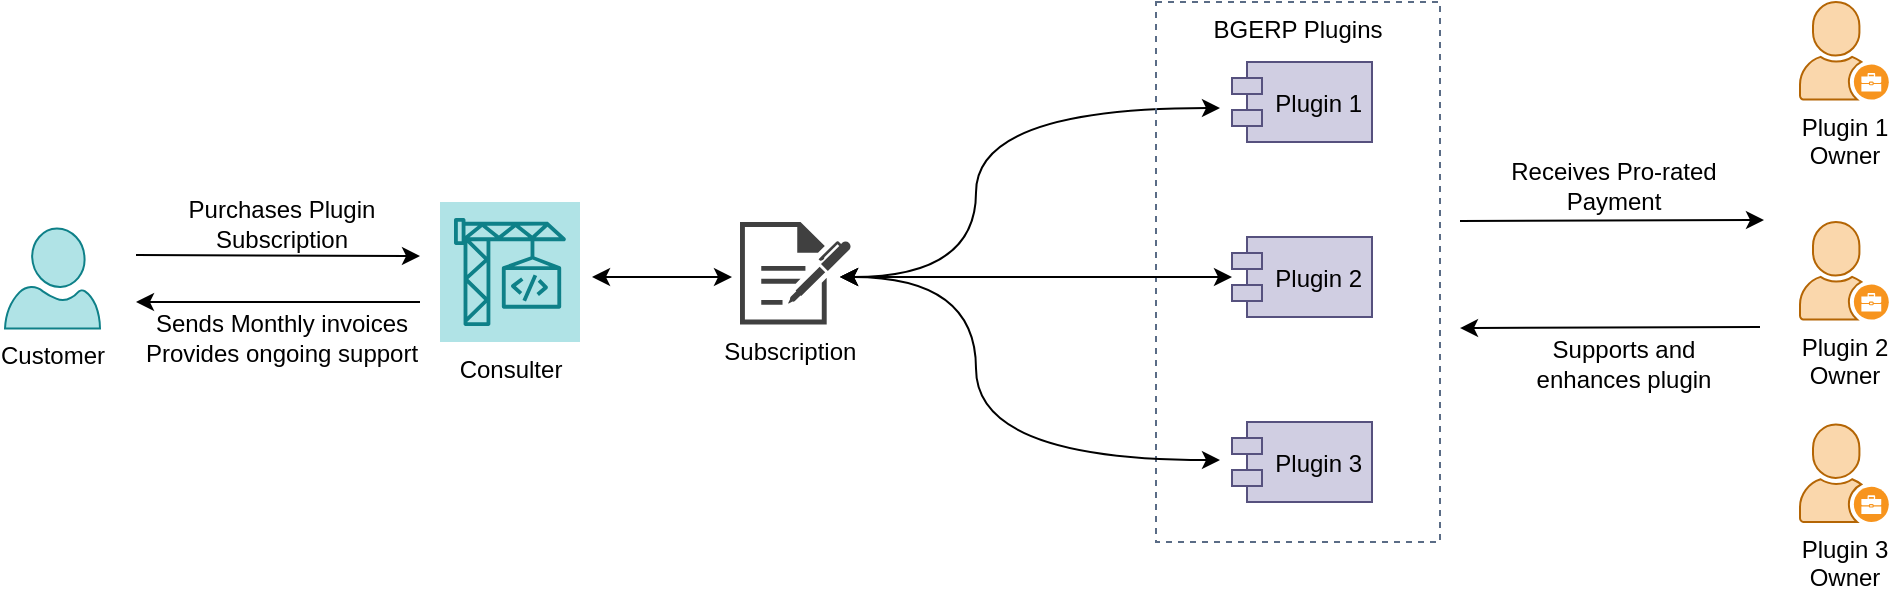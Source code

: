 <mxfile compressed="false" version="21.6.5" type="device" pages="2">
  <diagram id="-YQtXBwrtJD2vOdr6RwO" name="Page-2">
    <mxGraphModel dx="2485" dy="838" grid="1" gridSize="10" guides="1" tooltips="1" connect="1" arrows="1" fold="1" page="1" pageScale="1" pageWidth="827" pageHeight="1169" math="0" shadow="0">
      <root>
        <mxCell id="DSBpvsaAotULgExrWG27-0" />
        <mxCell id="DSBpvsaAotULgExrWG27-1" parent="DSBpvsaAotULgExrWG27-0" />
        <mxCell id="785O34qDf-zVEBAu9AOr-14" style="edgeStyle=orthogonalEdgeStyle;curved=1;rounded=0;orthogonalLoop=1;jettySize=auto;html=1;entryX=0;entryY=0.5;entryDx=0;entryDy=0;startArrow=classic;startFill=1;" parent="DSBpvsaAotULgExrWG27-1" edge="1">
          <mxGeometry relative="1" as="geometry">
            <mxPoint x="-434" y="187.5" as="sourcePoint" />
            <mxPoint x="-364" y="187.5" as="targetPoint" />
          </mxGeometry>
        </mxCell>
        <mxCell id="785O34qDf-zVEBAu9AOr-17" style="edgeStyle=orthogonalEdgeStyle;curved=1;rounded=0;orthogonalLoop=1;jettySize=auto;html=1;exitX=1;exitY=0.5;exitDx=0;exitDy=0;startArrow=classic;startFill=1;" parent="DSBpvsaAotULgExrWG27-1" edge="1">
          <mxGeometry relative="1" as="geometry">
            <Array as="points">
              <mxPoint x="-242" y="188" />
              <mxPoint x="-242" y="103" />
            </Array>
            <mxPoint x="-120" y="103" as="targetPoint" />
            <mxPoint x="-310" y="187.5" as="sourcePoint" />
          </mxGeometry>
        </mxCell>
        <mxCell id="785O34qDf-zVEBAu9AOr-6" value="BGERP Plugins" style="fillColor=none;strokeColor=#5A6C86;dashed=1;verticalAlign=top;fontStyle=0;fontColor=#000000;" parent="DSBpvsaAotULgExrWG27-1" vertex="1">
          <mxGeometry x="-152" y="50" width="142" height="270" as="geometry" />
        </mxCell>
        <mxCell id="785O34qDf-zVEBAu9AOr-24" value="" style="endArrow=classic;html=1;rounded=0;curved=1;" parent="DSBpvsaAotULgExrWG27-1" edge="1">
          <mxGeometry width="50" height="50" relative="1" as="geometry">
            <mxPoint x="-662" y="176.5" as="sourcePoint" />
            <mxPoint x="-520" y="177" as="targetPoint" />
          </mxGeometry>
        </mxCell>
        <mxCell id="785O34qDf-zVEBAu9AOr-26" value="Purchases Plugin &lt;br&gt;Subscription" style="text;html=1;strokeColor=none;fillColor=none;align=center;verticalAlign=middle;whiteSpace=wrap;rounded=0;" parent="DSBpvsaAotULgExrWG27-1" vertex="1">
          <mxGeometry x="-649" y="146.25" width="120" height="30" as="geometry" />
        </mxCell>
        <mxCell id="785O34qDf-zVEBAu9AOr-27" value="" style="endArrow=classic;html=1;rounded=0;curved=1;" parent="DSBpvsaAotULgExrWG27-1" edge="1">
          <mxGeometry width="50" height="50" relative="1" as="geometry">
            <mxPoint x="-520" y="200" as="sourcePoint" />
            <mxPoint x="-662.0" y="200" as="targetPoint" />
          </mxGeometry>
        </mxCell>
        <mxCell id="785O34qDf-zVEBAu9AOr-28" value="Sends Monthly invoices&lt;br&gt;Provides ongoing support" style="text;html=1;strokeColor=none;fillColor=none;align=center;verticalAlign=middle;whiteSpace=wrap;rounded=0;" parent="DSBpvsaAotULgExrWG27-1" vertex="1">
          <mxGeometry x="-668" y="203" width="158" height="30" as="geometry" />
        </mxCell>
        <mxCell id="785O34qDf-zVEBAu9AOr-29" value="Receives Pro-rated &lt;br&gt;Payment" style="text;html=1;strokeColor=none;fillColor=none;align=center;verticalAlign=middle;whiteSpace=wrap;rounded=0;fontSize=12;" parent="DSBpvsaAotULgExrWG27-1" vertex="1">
          <mxGeometry x="-4" y="129" width="162" height="25" as="geometry" />
        </mxCell>
        <mxCell id="785O34qDf-zVEBAu9AOr-30" value="" style="endArrow=classic;html=1;rounded=0;curved=1;" parent="DSBpvsaAotULgExrWG27-1" edge="1">
          <mxGeometry width="50" height="50" relative="1" as="geometry">
            <mxPoint y="159.52" as="sourcePoint" />
            <mxPoint x="152" y="159.02" as="targetPoint" />
          </mxGeometry>
        </mxCell>
        <mxCell id="785O34qDf-zVEBAu9AOr-31" value="" style="endArrow=classic;html=1;rounded=0;curved=1;" parent="DSBpvsaAotULgExrWG27-1" edge="1">
          <mxGeometry width="50" height="50" relative="1" as="geometry">
            <mxPoint x="150" y="212.52" as="sourcePoint" />
            <mxPoint x="-2.274e-13" y="213.02" as="targetPoint" />
          </mxGeometry>
        </mxCell>
        <mxCell id="785O34qDf-zVEBAu9AOr-32" value="Supports and &lt;br&gt;enhances plugin" style="text;html=1;strokeColor=none;fillColor=none;align=center;verticalAlign=middle;whiteSpace=wrap;rounded=0;" parent="DSBpvsaAotULgExrWG27-1" vertex="1">
          <mxGeometry x="21" y="217.5" width="122" height="27" as="geometry" />
        </mxCell>
        <mxCell id="DV32VEBp2_xvAdngHaSN-0" style="edgeStyle=orthogonalEdgeStyle;curved=1;rounded=0;orthogonalLoop=1;jettySize=auto;html=1;exitX=1;exitY=0.5;exitDx=0;exitDy=0;startArrow=classic;startFill=1;" parent="DSBpvsaAotULgExrWG27-1" edge="1">
          <mxGeometry relative="1" as="geometry">
            <mxPoint x="-310" y="187.5" as="sourcePoint" />
            <mxPoint x="-114" y="187.5" as="targetPoint" />
            <Array as="points">
              <mxPoint x="-262" y="188" />
              <mxPoint x="-262" y="188" />
            </Array>
          </mxGeometry>
        </mxCell>
        <mxCell id="DV32VEBp2_xvAdngHaSN-4" style="edgeStyle=orthogonalEdgeStyle;curved=1;rounded=0;orthogonalLoop=1;jettySize=auto;html=1;exitX=1;exitY=0.5;exitDx=0;exitDy=0;startArrow=classic;startFill=1;" parent="DSBpvsaAotULgExrWG27-1" edge="1">
          <mxGeometry relative="1" as="geometry">
            <mxPoint x="-310" y="187.5" as="sourcePoint" />
            <mxPoint x="-120" y="279" as="targetPoint" />
            <Array as="points">
              <mxPoint x="-242" y="188" />
              <mxPoint x="-242" y="279" />
            </Array>
          </mxGeometry>
        </mxCell>
        <mxCell id="81CI9wWh9y6hFNezA99m-2" value="Customer" style="verticalLabelPosition=bottom;html=1;verticalAlign=top;align=center;strokeColor=#0e8088;fillColor=#b0e3e6;shape=mxgraph.azure.user;labelBackgroundColor=none;" parent="DSBpvsaAotULgExrWG27-1" vertex="1">
          <mxGeometry x="-727.5" y="163.25" width="47.5" height="50" as="geometry" />
        </mxCell>
        <mxCell id="81CI9wWh9y6hFNezA99m-6" value="Plugin 1&lt;br&gt;Owner" style="shadow=0;dashed=0;html=1;strokeColor=#b46504;fillColor=#fad7ac;labelPosition=center;verticalLabelPosition=bottom;verticalAlign=top;align=center;outlineConnect=0;shape=mxgraph.veeam.company_owner;labelBackgroundColor=none;direction=east;" parent="DSBpvsaAotULgExrWG27-1" vertex="1">
          <mxGeometry x="170" y="50" width="44.4" height="48.8" as="geometry" />
        </mxCell>
        <mxCell id="81CI9wWh9y6hFNezA99m-8" value="Plugin 2&lt;br&gt;Owner" style="shadow=0;dashed=0;html=1;strokeColor=#b46504;fillColor=#fad7ac;labelPosition=center;verticalLabelPosition=bottom;verticalAlign=top;align=center;outlineConnect=0;shape=mxgraph.veeam.company_owner;labelBackgroundColor=none;direction=east;" parent="DSBpvsaAotULgExrWG27-1" vertex="1">
          <mxGeometry x="170" y="160" width="44.4" height="48.8" as="geometry" />
        </mxCell>
        <mxCell id="81CI9wWh9y6hFNezA99m-9" value="Plugin 3&lt;br&gt;Owner" style="shadow=0;dashed=0;html=1;strokeColor=#b46504;fillColor=#fad7ac;labelPosition=center;verticalLabelPosition=bottom;verticalAlign=top;align=center;outlineConnect=0;shape=mxgraph.veeam.company_owner;labelBackgroundColor=none;direction=east;" parent="DSBpvsaAotULgExrWG27-1" vertex="1">
          <mxGeometry x="170" y="261.2" width="44.4" height="48.8" as="geometry" />
        </mxCell>
        <mxCell id="81CI9wWh9y6hFNezA99m-13" value="Plugin 1 " style="shape=module;align=left;spacingLeft=20;align=center;verticalAlign=middle;labelBackgroundColor=none;fillColor=#d0cee2;jettyWidth=15;jettyHeight=8;strokeColor=#56517e;" parent="DSBpvsaAotULgExrWG27-1" vertex="1">
          <mxGeometry x="-114" y="80" width="70" height="40" as="geometry" />
        </mxCell>
        <mxCell id="81CI9wWh9y6hFNezA99m-14" value="Plugin 2 " style="shape=module;align=left;spacingLeft=20;align=center;verticalAlign=middle;labelBackgroundColor=none;fillColor=#d0cee2;jettyWidth=15;jettyHeight=8;strokeColor=#56517e;" parent="DSBpvsaAotULgExrWG27-1" vertex="1">
          <mxGeometry x="-114" y="167.5" width="70" height="40" as="geometry" />
        </mxCell>
        <mxCell id="81CI9wWh9y6hFNezA99m-15" value="Plugin 3 " style="shape=module;align=left;spacingLeft=20;align=center;verticalAlign=middle;labelBackgroundColor=none;fillColor=#d0cee2;jettyWidth=15;jettyHeight=8;strokeColor=#56517e;" parent="DSBpvsaAotULgExrWG27-1" vertex="1">
          <mxGeometry x="-114" y="260" width="70" height="40" as="geometry" />
        </mxCell>
        <mxCell id="81CI9wWh9y6hFNezA99m-18" value="Consulter" style="sketch=0;points=[[0,0,0],[0.25,0,0],[0.5,0,0],[0.75,0,0],[1,0,0],[0,1,0],[0.25,1,0],[0.5,1,0],[0.75,1,0],[1,1,0],[0,0.25,0],[0,0.5,0],[0,0.75,0],[1,0.25,0],[1,0.5,0],[1,0.75,0]];outlineConnect=0;gradientDirection=north;fillColor=#b0e3e6;strokeColor=#0e8088;dashed=0;verticalLabelPosition=bottom;verticalAlign=top;align=center;html=1;fontSize=12;fontStyle=0;aspect=fixed;shape=mxgraph.aws4.resourceIcon;resIcon=mxgraph.aws4.codebuild;labelBackgroundColor=none;" parent="DSBpvsaAotULgExrWG27-1" vertex="1">
          <mxGeometry x="-510" y="150" width="70" height="70" as="geometry" />
        </mxCell>
        <mxCell id="PVHrfgfan3T_3VmkMEsB-1" value="Subscription&amp;nbsp;&amp;nbsp;" style="sketch=0;pointerEvents=1;shadow=0;dashed=0;html=1;strokeColor=none;fillColor=#404040;labelPosition=center;verticalLabelPosition=bottom;verticalAlign=top;outlineConnect=0;align=center;shape=mxgraph.office.concepts.sign_up;" parent="DSBpvsaAotULgExrWG27-1" vertex="1">
          <mxGeometry x="-360" y="160" width="55.56" height="51.2" as="geometry" />
        </mxCell>
      </root>
    </mxGraphModel>
  </diagram>
  <diagram id="6tY0Vj5RdtnJcPItD3VR" name="Page-1">
    <mxGraphModel dx="1186" dy="587" grid="1" gridSize="10" guides="1" tooltips="1" connect="1" arrows="1" fold="1" page="1" pageScale="1" pageWidth="850" pageHeight="1100" math="0" shadow="0">
      <root>
        <mxCell id="0" />
        <mxCell id="1" parent="0" />
        <mxCell id="0R1qAQ1jFFHAe7dVqIl4-91" value="" style="edgeStyle=elbowEdgeStyle;elbow=horizontal;endArrow=classic;html=1;strokeWidth=2;entryX=0;entryY=0;entryDx=0;entryDy=0;strokeColor=#CC6600;dashed=1;" parent="1" target="0R1qAQ1jFFHAe7dVqIl4-65" edge="1">
          <mxGeometry width="50" height="50" relative="1" as="geometry">
            <mxPoint x="160" y="320" as="sourcePoint" />
            <mxPoint x="210" y="270" as="targetPoint" />
            <Array as="points">
              <mxPoint x="300" y="350" />
            </Array>
          </mxGeometry>
        </mxCell>
        <mxCell id="0R1qAQ1jFFHAe7dVqIl4-85" value="" style="curved=1;endArrow=classic;html=1;dashed=1;strokeWidth=2;strokeColor=#CC6600;entryX=0;entryY=0.5;entryDx=0;entryDy=0;" parent="1" target="0R1qAQ1jFFHAe7dVqIl4-84" edge="1">
          <mxGeometry width="50" height="50" relative="1" as="geometry">
            <mxPoint x="630" y="100" as="sourcePoint" />
            <mxPoint x="690" y="40" as="targetPoint" />
            <Array as="points">
              <mxPoint x="630" y="80" />
              <mxPoint x="660" y="59" />
            </Array>
          </mxGeometry>
        </mxCell>
        <mxCell id="0R1qAQ1jFFHAe7dVqIl4-58" value="" style="edgeStyle=elbowEdgeStyle;elbow=horizontal;endArrow=classic;html=1;dashed=1;entryX=0;entryY=1;entryDx=0;entryDy=0;strokeWidth=2;strokeColor=#CC6600;" parent="1" source="0R1qAQ1jFFHAe7dVqIl4-11" target="0R1qAQ1jFFHAe7dVqIl4-54" edge="1">
          <mxGeometry width="50" height="50" relative="1" as="geometry">
            <mxPoint x="430" y="250" as="sourcePoint" />
            <mxPoint x="340" y="170" as="targetPoint" />
            <Array as="points">
              <mxPoint x="300" y="140" />
            </Array>
          </mxGeometry>
        </mxCell>
        <mxCell id="0R1qAQ1jFFHAe7dVqIl4-11" value="" style="shape=mxgraph.bpmn.user_task;html=1;outlineConnect=0;fillColor=#FFD1A8;" parent="1" vertex="1">
          <mxGeometry x="130" y="90" width="30" height="30" as="geometry" />
        </mxCell>
        <mxCell id="0R1qAQ1jFFHAe7dVqIl4-23" value="" style="shape=mxgraph.bpmn.user_task;html=1;outlineConnect=0;fillColor=#FFB570;" parent="1" vertex="1">
          <mxGeometry x="130" y="300" width="30" height="30" as="geometry" />
        </mxCell>
        <mxCell id="0R1qAQ1jFFHAe7dVqIl4-37" value="" style="shape=image;html=1;verticalAlign=top;verticalLabelPosition=bottom;labelBackgroundColor=#ffffff;imageAspect=0;aspect=fixed;image=https://cdn3.iconfinder.com/data/icons/currency-and-cryptocurrency-signs/64/cryptocurrency_blockchain_ruble-128.png;fillColor=#FF0000;" parent="1" vertex="1">
          <mxGeometry x="171" y="270" width="40" height="40" as="geometry" />
        </mxCell>
        <mxCell id="0R1qAQ1jFFHAe7dVqIl4-38" value="" style="shape=image;html=1;verticalAlign=top;verticalLabelPosition=bottom;labelBackgroundColor=#ffffff;imageAspect=0;aspect=fixed;image=https://cdn3.iconfinder.com/data/icons/currency-and-cryptocurrency-signs/64/cryptocurrency_blockchain_euro-128.png;fillColor=#FF0000;" parent="1" vertex="1">
          <mxGeometry x="170" y="59" width="41" height="41" as="geometry" />
        </mxCell>
        <mxCell id="0R1qAQ1jFFHAe7dVqIl4-53" value="" style="rounded=0;whiteSpace=wrap;html=1;fillColor=#000000;" parent="1" vertex="1">
          <mxGeometry x="350" y="160" width="50" height="10" as="geometry" />
        </mxCell>
        <mxCell id="0R1qAQ1jFFHAe7dVqIl4-54" value="" style="rounded=0;whiteSpace=wrap;html=1;fillColor=#FF0000;" parent="1" vertex="1">
          <mxGeometry x="350" y="170" width="50" height="10" as="geometry" />
        </mxCell>
        <mxCell id="0R1qAQ1jFFHAe7dVqIl4-55" value="" style="rounded=0;whiteSpace=wrap;html=1;fillColor=#FFFF00;" parent="1" vertex="1">
          <mxGeometry x="350" y="180" width="50" height="10" as="geometry" />
        </mxCell>
        <mxCell id="0R1qAQ1jFFHAe7dVqIl4-56" value="" style="endArrow=none;html=1;entryX=1;entryY=1;entryDx=0;entryDy=0;" parent="1" target="0R1qAQ1jFFHAe7dVqIl4-55" edge="1">
          <mxGeometry width="50" height="50" relative="1" as="geometry">
            <mxPoint x="400" y="210" as="sourcePoint" />
            <mxPoint x="470" y="120" as="targetPoint" />
          </mxGeometry>
        </mxCell>
        <mxCell id="0R1qAQ1jFFHAe7dVqIl4-60" value="" style="edgeStyle=elbowEdgeStyle;elbow=horizontal;endArrow=none;html=1;exitX=1;exitY=0.25;exitDx=0;exitDy=0;startArrow=classic;startFill=1;endFill=0;entryX=0.026;entryY=0.5;entryDx=0;entryDy=0;entryPerimeter=0;" parent="1" source="h2ipRNlJ9jQQIG3xSD_K-2" target="dCiTbQoPq_PcJCpmlZOW-11" edge="1">
          <mxGeometry width="50" height="50" relative="1" as="geometry">
            <mxPoint x="287" y="89.5" as="sourcePoint" />
            <mxPoint x="524.5" y="44" as="targetPoint" />
            <Array as="points">
              <mxPoint x="380" y="90" />
              <mxPoint x="380" y="90" />
              <mxPoint x="370" y="90" />
              <mxPoint x="370" y="60" />
              <mxPoint x="350" y="43" />
              <mxPoint x="380" y="60" />
            </Array>
          </mxGeometry>
        </mxCell>
        <mxCell id="0R1qAQ1jFFHAe7dVqIl4-61" value="" style="edgeStyle=elbowEdgeStyle;elbow=horizontal;endArrow=none;html=1;startArrow=classic;startFill=1;endFill=0;exitX=1;exitY=0.75;exitDx=0;exitDy=0;" parent="1" source="h2ipRNlJ9jQQIG3xSD_K-2" edge="1">
          <mxGeometry width="50" height="50" relative="1" as="geometry">
            <mxPoint x="287" y="103" as="sourcePoint" />
            <mxPoint x="520" y="132" as="targetPoint" />
          </mxGeometry>
        </mxCell>
        <mxCell id="0R1qAQ1jFFHAe7dVqIl4-62" value="" style="shape=mxgraph.bpmn.user_task;html=1;outlineConnect=0;fillColor=#00CC00;" parent="1" vertex="1">
          <mxGeometry x="410" y="370" width="30" height="30" as="geometry" />
        </mxCell>
        <mxCell id="0R1qAQ1jFFHAe7dVqIl4-63" value="" style="rounded=0;whiteSpace=wrap;html=1;fillColor=#FFFFFF;" parent="1" vertex="1">
          <mxGeometry x="350" y="370" width="50" height="10" as="geometry" />
        </mxCell>
        <mxCell id="0R1qAQ1jFFHAe7dVqIl4-64" value="" style="rounded=0;whiteSpace=wrap;html=1;fillColor=#0000FF;" parent="1" vertex="1">
          <mxGeometry x="350" y="380" width="50" height="10" as="geometry" />
        </mxCell>
        <mxCell id="0R1qAQ1jFFHAe7dVqIl4-65" value="" style="rounded=0;whiteSpace=wrap;html=1;fillColor=#FF0000;" parent="1" vertex="1">
          <mxGeometry x="350" y="390" width="50" height="10" as="geometry" />
        </mxCell>
        <mxCell id="0R1qAQ1jFFHAe7dVqIl4-66" value="" style="endArrow=none;html=1;entryX=1;entryY=1;entryDx=0;entryDy=0;" parent="1" target="0R1qAQ1jFFHAe7dVqIl4-65" edge="1">
          <mxGeometry width="50" height="50" relative="1" as="geometry">
            <mxPoint x="400" y="420" as="sourcePoint" />
            <mxPoint x="470" y="330" as="targetPoint" />
          </mxGeometry>
        </mxCell>
        <mxCell id="0R1qAQ1jFFHAe7dVqIl4-68" value="" style="shape=mxgraph.bpmn.user_task;html=1;outlineConnect=0;fillColor=#91AFED;" parent="1" vertex="1">
          <mxGeometry x="670" y="90" width="30" height="30" as="geometry" />
        </mxCell>
        <mxCell id="0R1qAQ1jFFHAe7dVqIl4-73" value="" style="endArrow=none;html=1;startArrow=classic;startFill=1;endFill=0;exitX=1;exitY=0.75;exitDx=0;exitDy=0;" parent="1" source="h2ipRNlJ9jQQIG3xSD_K-1" edge="1">
          <mxGeometry width="50" height="50" relative="1" as="geometry">
            <mxPoint x="287" y="305" as="sourcePoint" />
            <mxPoint x="520" y="307" as="targetPoint" />
            <Array as="points" />
          </mxGeometry>
        </mxCell>
        <mxCell id="0R1qAQ1jFFHAe7dVqIl4-78" value="" style="shape=mxgraph.bpmn.user_task;html=1;outlineConnect=0;sketch=0;shadow=0;fillColor=#3399FF;" parent="1" vertex="1">
          <mxGeometry x="670" y="330" width="30" height="30" as="geometry" />
        </mxCell>
        <mxCell id="0R1qAQ1jFFHAe7dVqIl4-83" value="" style="edgeStyle=elbowEdgeStyle;elbow=horizontal;endArrow=classic;html=1;dashed=1;strokeWidth=2;strokeColor=#CC6600;" parent="1" source="0R1qAQ1jFFHAe7dVqIl4-52" target="0R1qAQ1jFFHAe7dVqIl4-68" edge="1">
          <mxGeometry width="50" height="50" relative="1" as="geometry">
            <mxPoint x="400" y="170" as="sourcePoint" />
            <mxPoint x="660" y="100" as="targetPoint" />
            <Array as="points">
              <mxPoint x="490" y="130" />
            </Array>
          </mxGeometry>
        </mxCell>
        <mxCell id="0R1qAQ1jFFHAe7dVqIl4-52" value="" style="shape=mxgraph.bpmn.user_task;html=1;outlineConnect=0;fillColor=#00FC00;" parent="1" vertex="1">
          <mxGeometry x="410" y="160" width="30" height="30" as="geometry" />
        </mxCell>
        <mxCell id="0R1qAQ1jFFHAe7dVqIl4-84" value="" style="shape=image;html=1;verticalAlign=top;verticalLabelPosition=bottom;labelBackgroundColor=#ffffff;imageAspect=0;aspect=fixed;image=https://cdn2.iconfinder.com/data/icons/tax-outline/512/N_F009_07_TaxArtboard_1-128.png;strokeColor=#000000;fillColor=#FFFFFF;" parent="1" vertex="1">
          <mxGeometry x="700" y="40" width="40" height="40" as="geometry" />
        </mxCell>
        <mxCell id="0R1qAQ1jFFHAe7dVqIl4-90" value="" style="edgeStyle=elbowEdgeStyle;elbow=horizontal;endArrow=none;html=1;strokeWidth=1;startArrow=classic;startFill=1;endFill=0;exitX=1;exitY=0.25;exitDx=0;exitDy=0;" parent="1" source="h2ipRNlJ9jQQIG3xSD_K-1" edge="1">
          <mxGeometry width="50" height="50" relative="1" as="geometry">
            <mxPoint x="287" y="291.5" as="sourcePoint" />
            <mxPoint x="520" y="140" as="targetPoint" />
            <Array as="points">
              <mxPoint x="500" y="220" />
            </Array>
          </mxGeometry>
        </mxCell>
        <mxCell id="0R1qAQ1jFFHAe7dVqIl4-92" value="" style="curved=1;endArrow=classic;html=1;dashed=1;strokeWidth=2;strokeColor=#CC6600;" parent="1" edge="1">
          <mxGeometry width="50" height="50" relative="1" as="geometry">
            <mxPoint x="320" y="390" as="sourcePoint" />
            <mxPoint x="380" y="340" as="targetPoint" />
            <Array as="points">
              <mxPoint x="320" y="360" />
              <mxPoint x="350" y="340" />
            </Array>
          </mxGeometry>
        </mxCell>
        <mxCell id="0R1qAQ1jFFHAe7dVqIl4-94" value="" style="shape=image;html=1;verticalAlign=top;verticalLabelPosition=bottom;labelBackgroundColor=#ffffff;imageAspect=0;aspect=fixed;image=https://cdn2.iconfinder.com/data/icons/tax-outline/512/N_F009_07_TaxArtboard_1-128.png;strokeColor=#000000;fillColor=#FFFFFF;" parent="1" vertex="1">
          <mxGeometry x="382.5" y="315" width="40" height="40" as="geometry" />
        </mxCell>
        <mxCell id="0R1qAQ1jFFHAe7dVqIl4-96" value="" style="edgeStyle=elbowEdgeStyle;elbow=horizontal;endArrow=classic;html=1;dashed=1;strokeColor=#CC6600;strokeWidth=2;" parent="1" target="0R1qAQ1jFFHAe7dVqIl4-78" edge="1">
          <mxGeometry width="50" height="50" relative="1" as="geometry">
            <mxPoint x="440" y="390" as="sourcePoint" />
            <mxPoint x="660" y="350" as="targetPoint" />
            <Array as="points">
              <mxPoint x="640" y="370" />
            </Array>
          </mxGeometry>
        </mxCell>
        <mxCell id="0R1qAQ1jFFHAe7dVqIl4-99" value="" style="edgeStyle=segmentEdgeStyle;endArrow=classic;html=1;dashed=1;strokeColor=#CC6600;strokeWidth=2;" parent="1" target="0R1qAQ1jFFHAe7dVqIl4-68" edge="1">
          <mxGeometry width="50" height="50" relative="1" as="geometry">
            <mxPoint x="440" y="380" as="sourcePoint" />
            <mxPoint x="490" y="330" as="targetPoint" />
            <Array as="points">
              <mxPoint x="610" y="380" />
              <mxPoint x="610" y="280" />
              <mxPoint x="685" y="280" />
            </Array>
          </mxGeometry>
        </mxCell>
      </root>
    </mxGraphModel>
  </diagram>
</mxfile>
